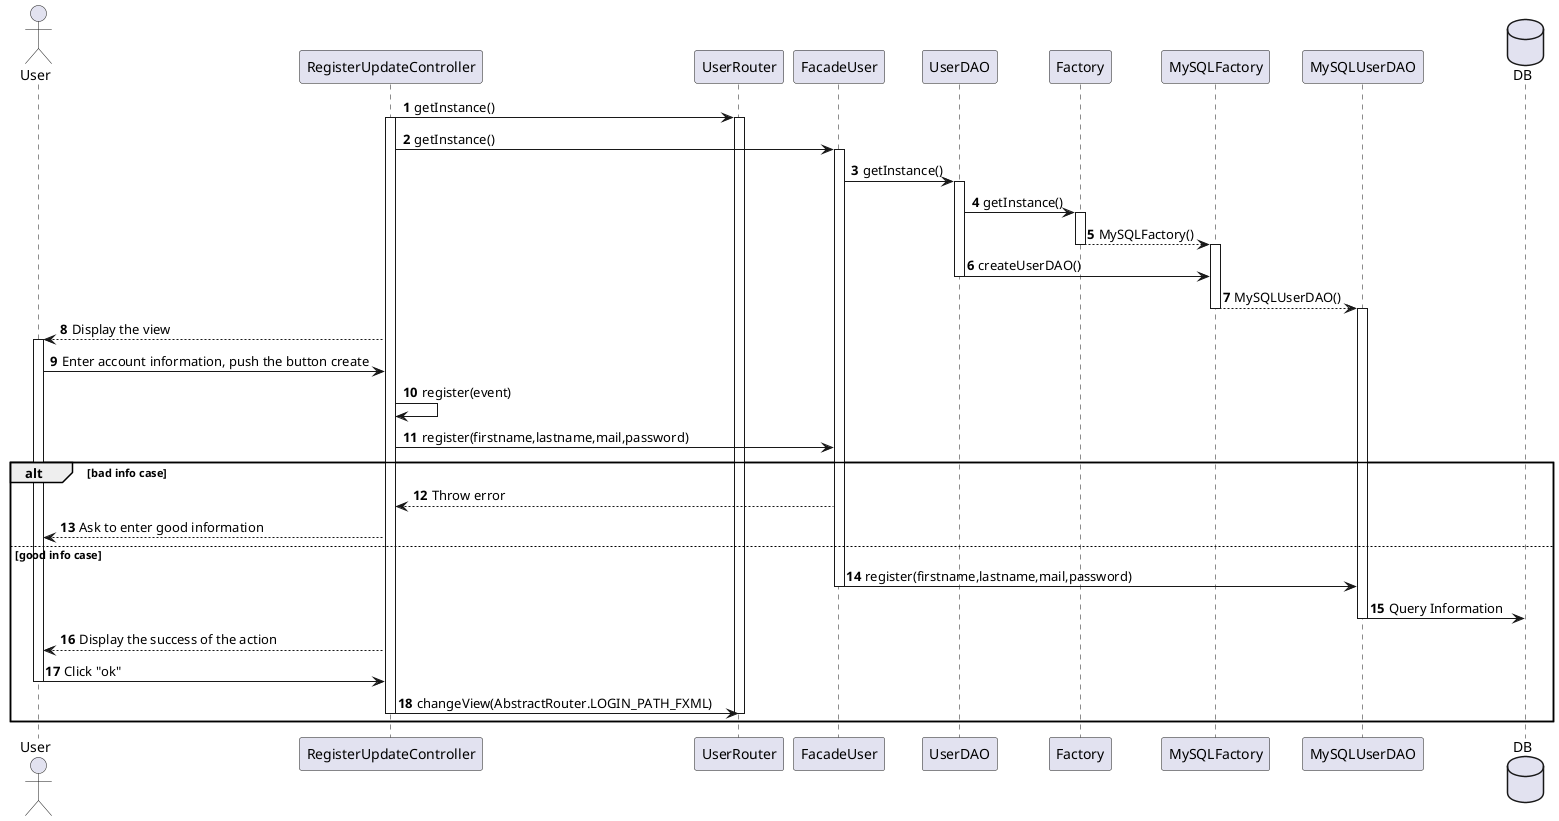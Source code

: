 @startuml
autonumber
actor User
RegisterUpdateController -> UserRouter : getInstance()
activate RegisterUpdateController
activate UserRouter
RegisterUpdateController -> FacadeUser : getInstance()
activate FacadeUser
FacadeUser -> UserDAO : getInstance()
activate UserDAO
UserDAO -> Factory : getInstance()
activate Factory
Factory --> MySQLFactory :MySQLFactory()
deactivate Factory
activate MySQLFactory
UserDAO -> MySQLFactory : createUserDAO()
deactivate UserDAO
MySQLFactory --> MySQLUserDAO : MySQLUserDAO()
deactivate MySQLFactory
activate MySQLUserDAO
RegisterUpdateController --> User : Display the view
activate User
User -> RegisterUpdateController : Enter account information, push the button create
RegisterUpdateController -> RegisterUpdateController : register(event)
RegisterUpdateController -> FacadeUser : register(firstname,lastname,mail,password)
alt bad info case
    FacadeUser --> RegisterUpdateController : Throw error
    RegisterUpdateController --> User : Ask to enter good information
else good info case
    FacadeUser -> MySQLUserDAO : register(firstname,lastname,mail,password)
    deactivate FacadeUser
    database DB
    MySQLUserDAO -> DB : Query Information
    deactivate MySQLUserDAO
    RegisterUpdateController --> User : Display the success of the action
    User -> RegisterUpdateController : Click "ok"
    deactivate User
    RegisterUpdateController -> UserRouter : changeView(AbstractRouter.LOGIN_PATH_FXML)
    deactivate RegisterUpdateController
    deactivate UserRouter
end
@enduml